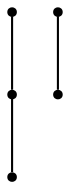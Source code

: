 graph AP1_0100 {
    node [shape=point]

	_0	[x="0.597437",
		y="0.790446",
		pos ="0.597437,0.790446!",
		];
	_1	 [x="1.40425",
		y="2.48325",
		pos = "1.40425,2.48325!"
		];		
	_0 -- _1;
	_2	 [x="2.3509",
		y="0.66339"
		pos = "2.3509,0.66339!"];
	_1 -- _2;
	_3	 [x="0.811671",
		y="1.543"
		pos = "0.811671,1.543!"];
	_4	 [x="2.01209",
		y="1.53116"
		pos = "2.01209, 1.53116!"];
	_3 -- _4;
}
